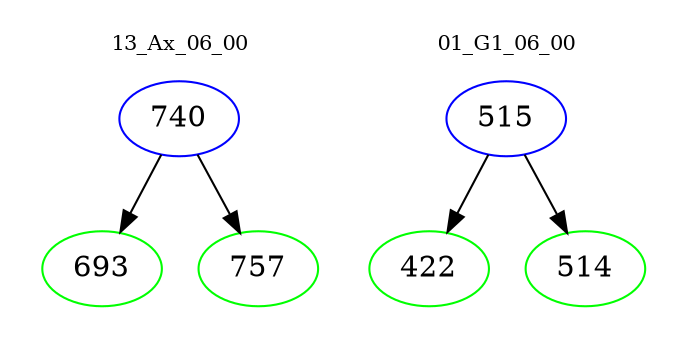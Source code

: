 digraph{
subgraph cluster_0 {
color = white
label = "13_Ax_06_00";
fontsize=10;
T0_740 [label="740", color="blue"]
T0_740 -> T0_693 [color="black"]
T0_693 [label="693", color="green"]
T0_740 -> T0_757 [color="black"]
T0_757 [label="757", color="green"]
}
subgraph cluster_1 {
color = white
label = "01_G1_06_00";
fontsize=10;
T1_515 [label="515", color="blue"]
T1_515 -> T1_422 [color="black"]
T1_422 [label="422", color="green"]
T1_515 -> T1_514 [color="black"]
T1_514 [label="514", color="green"]
}
}
